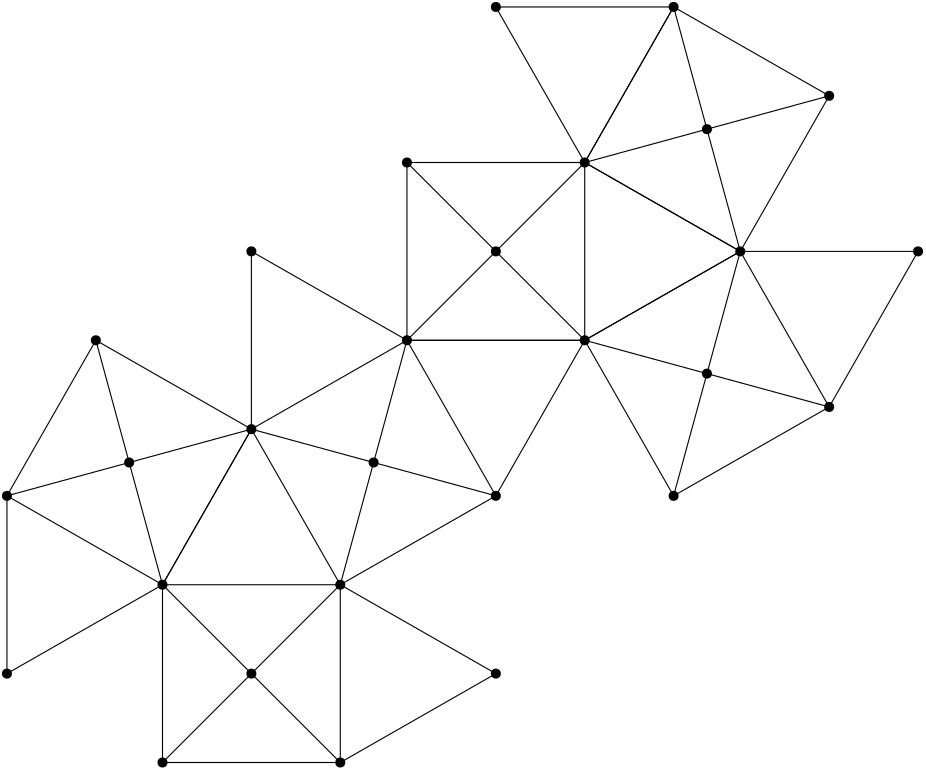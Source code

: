 <?xml version="1.0"?>
<!DOCTYPE ipe SYSTEM "ipe.dtd">
<ipe version="70206" creator="Ipe 7.2.7">
<info created="D:20170914104516" modified="D:20170914104516"/>
<ipestyle name="basic">
<symbol name="arrow/arc(spx)">
<path stroke="sym-stroke" fill="sym-stroke" pen="sym-pen">
0 0 m
-1 0.333 l
-1 -0.333 l
h
</path>
</symbol>
<symbol name="arrow/farc(spx)">
<path stroke="sym-stroke" fill="white" pen="sym-pen">
0 0 m
-1 0.333 l
-1 -0.333 l
h
</path>
</symbol>
<symbol name="arrow/ptarc(spx)">
<path stroke="sym-stroke" fill="sym-stroke" pen="sym-pen">
0 0 m
-1 0.333 l
-0.8 0 l
-1 -0.333 l
h
</path>
</symbol>
<symbol name="arrow/fptarc(spx)">
<path stroke="sym-stroke" fill="white" pen="sym-pen">
0 0 m
-1 0.333 l
-0.8 0 l
-1 -0.333 l
h
</path>
</symbol>
<symbol name="mark/circle(sx)" transformations="translations">
<path fill="sym-stroke">
0.6 0 0 0.6 0 0 e
0.4 0 0 0.4 0 0 e
</path>
</symbol>
<symbol name="mark/disk(sx)" transformations="translations">
<path fill="sym-stroke">
0.6 0 0 0.6 0 0 e
</path>
</symbol>
<symbol name="mark/fdisk(sfx)" transformations="translations">
<group>
<path fill="sym-fill">
0.5 0 0 0.5 0 0 e
</path>
<path fill="sym-stroke" fillrule="eofill">
0.6 0 0 0.6 0 0 e
0.4 0 0 0.4 0 0 e
</path>
</group>
</symbol>
<symbol name="mark/box(sx)" transformations="translations">
<path fill="sym-stroke" fillrule="eofill">
-0.6 -0.6 m
0.6 -0.6 l
0.6 0.6 l
-0.6 0.6 l
h
-0.4 -0.4 m
0.4 -0.4 l
0.4 0.4 l
-0.4 0.4 l
h
</path>
</symbol>
<symbol name="mark/square(sx)" transformations="translations">
<path fill="sym-stroke">
-0.6 -0.6 m
0.6 -0.6 l
0.6 0.6 l
-0.6 0.6 l
h
</path>
</symbol>
<symbol name="mark/fsquare(sfx)" transformations="translations">
<group>
<path fill="sym-fill">
-0.5 -0.5 m
0.5 -0.5 l
0.5 0.5 l
-0.5 0.5 l
h
</path>
<path fill="sym-stroke" fillrule="eofill">
-0.6 -0.6 m
0.6 -0.6 l
0.6 0.6 l
-0.6 0.6 l
h
-0.4 -0.4 m
0.4 -0.4 l
0.4 0.4 l
-0.4 0.4 l
h
</path>
</group>
</symbol>
<symbol name="mark/cross(sx)" transformations="translations">
<group>
<path fill="sym-stroke">
-0.43 -0.57 m
0.57 0.43 l
0.43 0.57 l
-0.57 -0.43 l
h
</path>
<path fill="sym-stroke">
-0.43 0.57 m
0.57 -0.43 l
0.43 -0.57 l
-0.57 0.43 l
h
</path>
</group>
</symbol>
<symbol name="arrow/fnormal(spx)">
<path stroke="sym-stroke" fill="white" pen="sym-pen">
0 0 m
-1 0.333 l
-1 -0.333 l
h
</path>
</symbol>
<symbol name="arrow/pointed(spx)">
<path stroke="sym-stroke" fill="sym-stroke" pen="sym-pen">
0 0 m
-1 0.333 l
-0.8 0 l
-1 -0.333 l
h
</path>
</symbol>
<symbol name="arrow/fpointed(spx)">
<path stroke="sym-stroke" fill="white" pen="sym-pen">
0 0 m
-1 0.333 l
-0.8 0 l
-1 -0.333 l
h
</path>
</symbol>
<symbol name="arrow/linear(spx)">
<path stroke="sym-stroke" pen="sym-pen">
-1 0.333 m
0 0 l
-1 -0.333 l
</path>
</symbol>
<symbol name="arrow/fdouble(spx)">
<path stroke="sym-stroke" fill="white" pen="sym-pen">
0 0 m
-1 0.333 l
-1 -0.333 l
h
-1 0 m
-2 0.333 l
-2 -0.333 l
h
</path>
</symbol>
<symbol name="arrow/double(spx)">
<path stroke="sym-stroke" fill="sym-stroke" pen="sym-pen">
0 0 m
-1 0.333 l
-1 -0.333 l
h
-1 0 m
-2 0.333 l
-2 -0.333 l
h
</path>
</symbol>
<pen name="heavier" value="0.8"/>
<pen name="fat" value="1.2"/>
<pen name="ultrafat" value="2"/>
<symbolsize name="large" value="5"/>
<symbolsize name="small" value="2"/>
<symbolsize name="tiny" value="1.1"/>
<arrowsize name="large" value="10"/>
<arrowsize name="small" value="5"/>
<arrowsize name="tiny" value="3"/>
<color name="red" value="1 0 0"/>
<color name="green" value="0 1 0"/>
<color name="blue" value="0 0 1"/>
<color name="yellow" value="1 1 0"/>
<color name="orange" value="1 0.647 0"/>
<color name="gold" value="1 0.843 0"/>
<color name="purple" value="0.627 0.125 0.941"/>
<color name="gray" value="0.745"/>
<color name="brown" value="0.647 0.165 0.165"/>
<color name="navy" value="0 0 0.502"/>
<color name="pink" value="1 0.753 0.796"/>
<color name="seagreen" value="0.18 0.545 0.341"/>
<color name="turquoise" value="0.251 0.878 0.816"/>
<color name="violet" value="0.933 0.51 0.933"/>
<color name="darkblue" value="0 0 0.545"/>
<color name="darkcyan" value="0 0.545 0.545"/>
<color name="darkgray" value="0.663"/>
<color name="darkgreen" value="0 0.392 0"/>
<color name="darkmagenta" value="0.545 0 0.545"/>
<color name="darkorange" value="1 0.549 0"/>
<color name="darkred" value="0.545 0 0"/>
<color name="lightblue" value="0.678 0.847 0.902"/>
<color name="lightcyan" value="0.878 1 1"/>
<color name="lightgray" value="0.827"/>
<color name="lightgreen" value="0.565 0.933 0.565"/>
<color name="lightyellow" value="1 1 0.878"/>
<dashstyle name="dashed" value="[4] 0"/>
<dashstyle name="dotted" value="[1 3] 0"/>
<dashstyle name="dash dotted" value="[4 2 1 2] 0"/>
<dashstyle name="dash dot dotted" value="[4 2 1 2 1 2] 0"/>
<textsize name="large" value="\large"/>
<textsize name="Large" value="\Large"/>
<textsize name="LARGE" value="\LARGE"/>
<textsize name="huge" value="\huge"/>
<textsize name="Huge" value="\Huge"/>
<textsize name="small" value="\small"/>
<textsize name="footnote" value="\footnotesize"/>
<textsize name="tiny" value="\tiny"/>
<textstyle name="center" begin="\begin{center}" end="\end{center}"/>
<textstyle name="itemize" begin="\begin{itemize}" end="\end{itemize}"/>
<textstyle name="item" begin="\begin{itemize}\item{}" end="\end{itemize}"/>
<gridsize name="4 pts" value="4"/>
<gridsize name="8 pts (~3 mm)" value="8"/>
<gridsize name="16 pts (~6 mm)" value="16"/>
<gridsize name="32 pts (~12 mm)" value="32"/>
<gridsize name="10 pts (~3.5 mm)" value="10"/>
<gridsize name="20 pts (~7 mm)" value="20"/>
<gridsize name="14 pts (~5 mm)" value="14"/>
<gridsize name="28 pts (~10 mm)" value="28"/>
<gridsize name="56 pts (~20 mm)" value="56"/>
<anglesize name="90 deg" value="90"/>
<anglesize name="60 deg" value="60"/>
<anglesize name="45 deg" value="45"/>
<anglesize name="30 deg" value="30"/>
<anglesize name="22.5 deg" value="22.5"/>
<opacity name="10%" value="0.1"/>
<opacity name="30%" value="0.3"/>
<opacity name="50%" value="0.5"/>
<opacity name="75%" value="0.75"/>
<tiling name="falling" angle="-60" step="4" width="1"/>
<tiling name="rising" angle="30" step="4" width="1"/>
</ipestyle>
<page>
<layer name="alpha"/>
<view layers="alpha" active="alpha"/>
<path layer="alpha" stroke="black">
192 576 m
192 512 l
256 512 l
256 576 l
</path>
<path stroke="black">
224 632 m
192 576 l
256 576 l
224 632 l
</path>
<path stroke="black">
256 576 m
312 544 l
256 512 l
</path>
<path stroke="black">
224 632 m
280 664 l
312 608 l
256 576 l
</path>
<path stroke="black">
192 576 m
136 608 l
168 664 l
224 632 l
192 576 l
</path>
<path stroke="black">
136 608 m
136 544 l
192 576 l
</path>
<path stroke="black">
280 664 m
224 696 l
224 632 l
</path>
<path stroke="black">
280 664 m
344 664 l
312 608 l
</path>
<path stroke="black">
280 728 m
280 664 l
344 664 l
344 728 l
280 728 l
</path>
<path stroke="black">
344 728 m
400 696 l
344 664 l
</path>
<path stroke="black">
344 664 m
376 608 l
432 640 l
400 696 l
344 664 l
</path>
<path stroke="black">
432 640 m
464 696 l
400 696 l
</path>
<path stroke="black">
400 696 m
344 728 l
376 784 l
432 752 l
400 696 l
</path>
<path stroke="black">
376 784 m
344 728 l
312 784 l
376 784 l
</path>
<use name="mark/disk(sx)" pos="136 608" size="normal" stroke="black"/>
<use name="mark/disk(sx)" pos="136 544" size="normal" stroke="black"/>
<use name="mark/disk(sx)" pos="192 576" size="normal" stroke="black"/>
<use name="mark/disk(sx)" pos="168 664" size="normal" stroke="black"/>
<use name="mark/disk(sx)" pos="224 632" size="normal" stroke="black"/>
<use name="mark/disk(sx)" pos="224 696" size="normal" stroke="black"/>
<use name="mark/disk(sx)" pos="280 664" size="normal" stroke="black"/>
<use name="mark/disk(sx)" pos="256 576" size="normal" stroke="black"/>
<use name="mark/disk(sx)" pos="312 608" size="normal" stroke="black"/>
<use name="mark/disk(sx)" pos="256 512" size="normal" stroke="black"/>
<use name="mark/disk(sx)" pos="192 512" size="normal" stroke="black"/>
<use name="mark/disk(sx)" pos="312 544" size="normal" stroke="black"/>
<use name="mark/disk(sx)" pos="344 664" size="normal" stroke="black"/>
<use name="mark/disk(sx)" pos="280 728" size="normal" stroke="black"/>
<use name="mark/disk(sx)" pos="344 728" size="normal" stroke="black"/>
<use name="mark/disk(sx)" pos="312 784" size="normal" stroke="black"/>
<use name="mark/disk(sx)" pos="376 784" size="normal" stroke="black"/>
<use name="mark/disk(sx)" pos="432 752" size="normal" stroke="black"/>
<use name="mark/disk(sx)" pos="400 696" size="normal" stroke="black"/>
<use name="mark/disk(sx)" pos="432 640" size="normal" stroke="black"/>
<use name="mark/disk(sx)" pos="464 696" size="normal" stroke="black"/>
<use name="mark/disk(sx)" pos="376 608" size="normal" stroke="black"/>
<path stroke="black">
168 664 m
192 576 l
</path>
<path stroke="black">
136 608 m
224 632 l
</path>
<path stroke="black">
192 576 m
256 512 l
</path>
<path stroke="black">
192 512 m
256 576 l
</path>
<path stroke="black">
256 576 m
280 664 l
344 728 l
432 752 l
</path>
<path stroke="black">
224 632 m
312 608 l
</path>
<path stroke="black">
280 728 m
344 664 l
432 640 l
</path>
<path stroke="black">
400 696 m
376 784 l
</path>
<path stroke="black">
400 696 m
376 608 l
</path>
<use name="mark/disk(sx)" pos="312 696" size="normal" stroke="black"/>
<use name="mark/disk(sx)" pos="180 620" size="normal" stroke="black"/>
<use name="mark/disk(sx)" pos="224 544" size="normal" stroke="black"/>
<use name="mark/disk(sx)" pos="268 620" size="normal" stroke="black"/>
<use name="mark/disk(sx)" pos="388 652" size="normal" stroke="black"/>
<use name="mark/disk(sx)" pos="388 740" size="normal" stroke="black"/>
</page>
</ipe>
